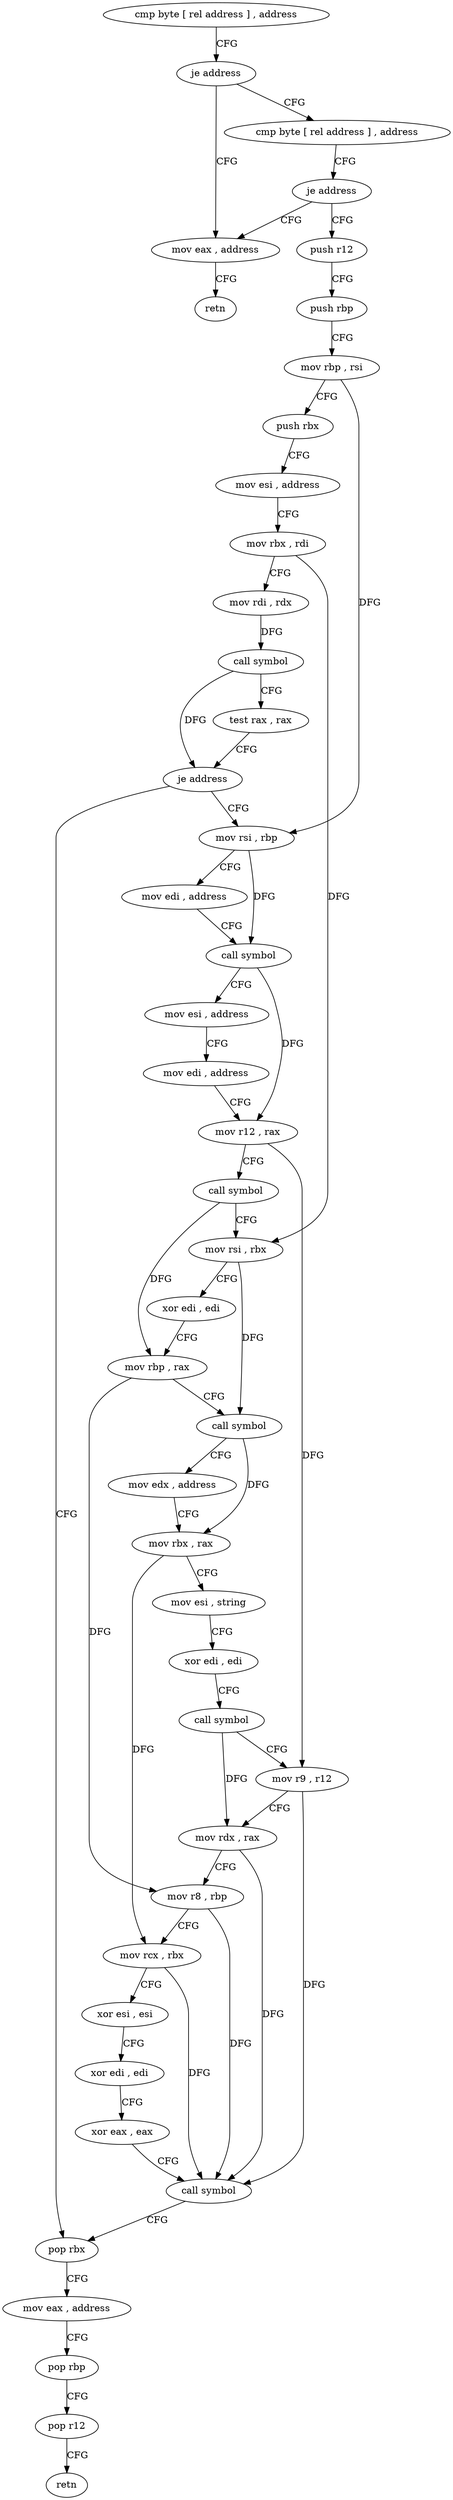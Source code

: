 digraph "func" {
"4254320" [label = "cmp byte [ rel address ] , address" ]
"4254327" [label = "je address" ]
"4254336" [label = "cmp byte [ rel address ] , address" ]
"4254329" [label = "mov eax , address" ]
"4254343" [label = "je address" ]
"4254345" [label = "push r12" ]
"4254334" [label = "retn" ]
"4254347" [label = "push rbp" ]
"4254348" [label = "mov rbp , rsi" ]
"4254351" [label = "push rbx" ]
"4254352" [label = "mov esi , address" ]
"4254357" [label = "mov rbx , rdi" ]
"4254360" [label = "mov rdi , rdx" ]
"4254363" [label = "call symbol" ]
"4254368" [label = "test rax , rax" ]
"4254371" [label = "je address" ]
"4254460" [label = "pop rbx" ]
"4254373" [label = "mov rsi , rbp" ]
"4254461" [label = "mov eax , address" ]
"4254466" [label = "pop rbp" ]
"4254467" [label = "pop r12" ]
"4254469" [label = "retn" ]
"4254376" [label = "mov edi , address" ]
"4254381" [label = "call symbol" ]
"4254386" [label = "mov esi , address" ]
"4254391" [label = "mov edi , address" ]
"4254396" [label = "mov r12 , rax" ]
"4254399" [label = "call symbol" ]
"4254404" [label = "mov rsi , rbx" ]
"4254407" [label = "xor edi , edi" ]
"4254409" [label = "mov rbp , rax" ]
"4254412" [label = "call symbol" ]
"4254417" [label = "mov edx , address" ]
"4254422" [label = "mov rbx , rax" ]
"4254425" [label = "mov esi , string" ]
"4254430" [label = "xor edi , edi" ]
"4254432" [label = "call symbol" ]
"4254437" [label = "mov r9 , r12" ]
"4254440" [label = "mov rdx , rax" ]
"4254443" [label = "mov r8 , rbp" ]
"4254446" [label = "mov rcx , rbx" ]
"4254449" [label = "xor esi , esi" ]
"4254451" [label = "xor edi , edi" ]
"4254453" [label = "xor eax , eax" ]
"4254455" [label = "call symbol" ]
"4254320" -> "4254327" [ label = "CFG" ]
"4254327" -> "4254336" [ label = "CFG" ]
"4254327" -> "4254329" [ label = "CFG" ]
"4254336" -> "4254343" [ label = "CFG" ]
"4254329" -> "4254334" [ label = "CFG" ]
"4254343" -> "4254329" [ label = "CFG" ]
"4254343" -> "4254345" [ label = "CFG" ]
"4254345" -> "4254347" [ label = "CFG" ]
"4254347" -> "4254348" [ label = "CFG" ]
"4254348" -> "4254351" [ label = "CFG" ]
"4254348" -> "4254373" [ label = "DFG" ]
"4254351" -> "4254352" [ label = "CFG" ]
"4254352" -> "4254357" [ label = "CFG" ]
"4254357" -> "4254360" [ label = "CFG" ]
"4254357" -> "4254404" [ label = "DFG" ]
"4254360" -> "4254363" [ label = "DFG" ]
"4254363" -> "4254368" [ label = "CFG" ]
"4254363" -> "4254371" [ label = "DFG" ]
"4254368" -> "4254371" [ label = "CFG" ]
"4254371" -> "4254460" [ label = "CFG" ]
"4254371" -> "4254373" [ label = "CFG" ]
"4254460" -> "4254461" [ label = "CFG" ]
"4254373" -> "4254376" [ label = "CFG" ]
"4254373" -> "4254381" [ label = "DFG" ]
"4254461" -> "4254466" [ label = "CFG" ]
"4254466" -> "4254467" [ label = "CFG" ]
"4254467" -> "4254469" [ label = "CFG" ]
"4254376" -> "4254381" [ label = "CFG" ]
"4254381" -> "4254386" [ label = "CFG" ]
"4254381" -> "4254396" [ label = "DFG" ]
"4254386" -> "4254391" [ label = "CFG" ]
"4254391" -> "4254396" [ label = "CFG" ]
"4254396" -> "4254399" [ label = "CFG" ]
"4254396" -> "4254437" [ label = "DFG" ]
"4254399" -> "4254404" [ label = "CFG" ]
"4254399" -> "4254409" [ label = "DFG" ]
"4254404" -> "4254407" [ label = "CFG" ]
"4254404" -> "4254412" [ label = "DFG" ]
"4254407" -> "4254409" [ label = "CFG" ]
"4254409" -> "4254412" [ label = "CFG" ]
"4254409" -> "4254443" [ label = "DFG" ]
"4254412" -> "4254417" [ label = "CFG" ]
"4254412" -> "4254422" [ label = "DFG" ]
"4254417" -> "4254422" [ label = "CFG" ]
"4254422" -> "4254425" [ label = "CFG" ]
"4254422" -> "4254446" [ label = "DFG" ]
"4254425" -> "4254430" [ label = "CFG" ]
"4254430" -> "4254432" [ label = "CFG" ]
"4254432" -> "4254437" [ label = "CFG" ]
"4254432" -> "4254440" [ label = "DFG" ]
"4254437" -> "4254440" [ label = "CFG" ]
"4254437" -> "4254455" [ label = "DFG" ]
"4254440" -> "4254443" [ label = "CFG" ]
"4254440" -> "4254455" [ label = "DFG" ]
"4254443" -> "4254446" [ label = "CFG" ]
"4254443" -> "4254455" [ label = "DFG" ]
"4254446" -> "4254449" [ label = "CFG" ]
"4254446" -> "4254455" [ label = "DFG" ]
"4254449" -> "4254451" [ label = "CFG" ]
"4254451" -> "4254453" [ label = "CFG" ]
"4254453" -> "4254455" [ label = "CFG" ]
"4254455" -> "4254460" [ label = "CFG" ]
}
